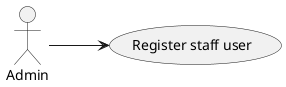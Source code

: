 ﻿@startuml
left to right direction

actor "Admin" as user
usecase "Register staff user" as goal

user --> goal

@enduml